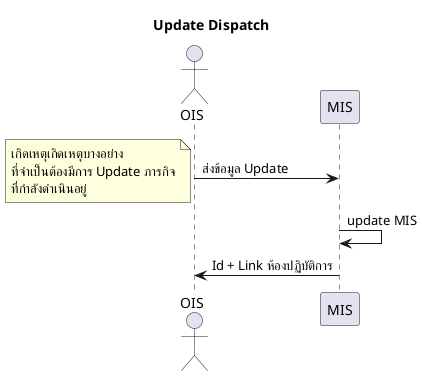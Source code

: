 @startuml
Title Update Dispatch
actor OIS
  OIS -> MIS: ส่งข้อมูล Update
  note left: เกิดเหตุเกิดเหตุบางอย่าง\nที่จำเป็นต้องมีการ Update ภารกิจ\nที่กำลังดำเนินอยู่
  MIS -> MIS: update MIS
  OIS <- MIS: Id + Link ห้องปฏิบัติการ
@enduml
